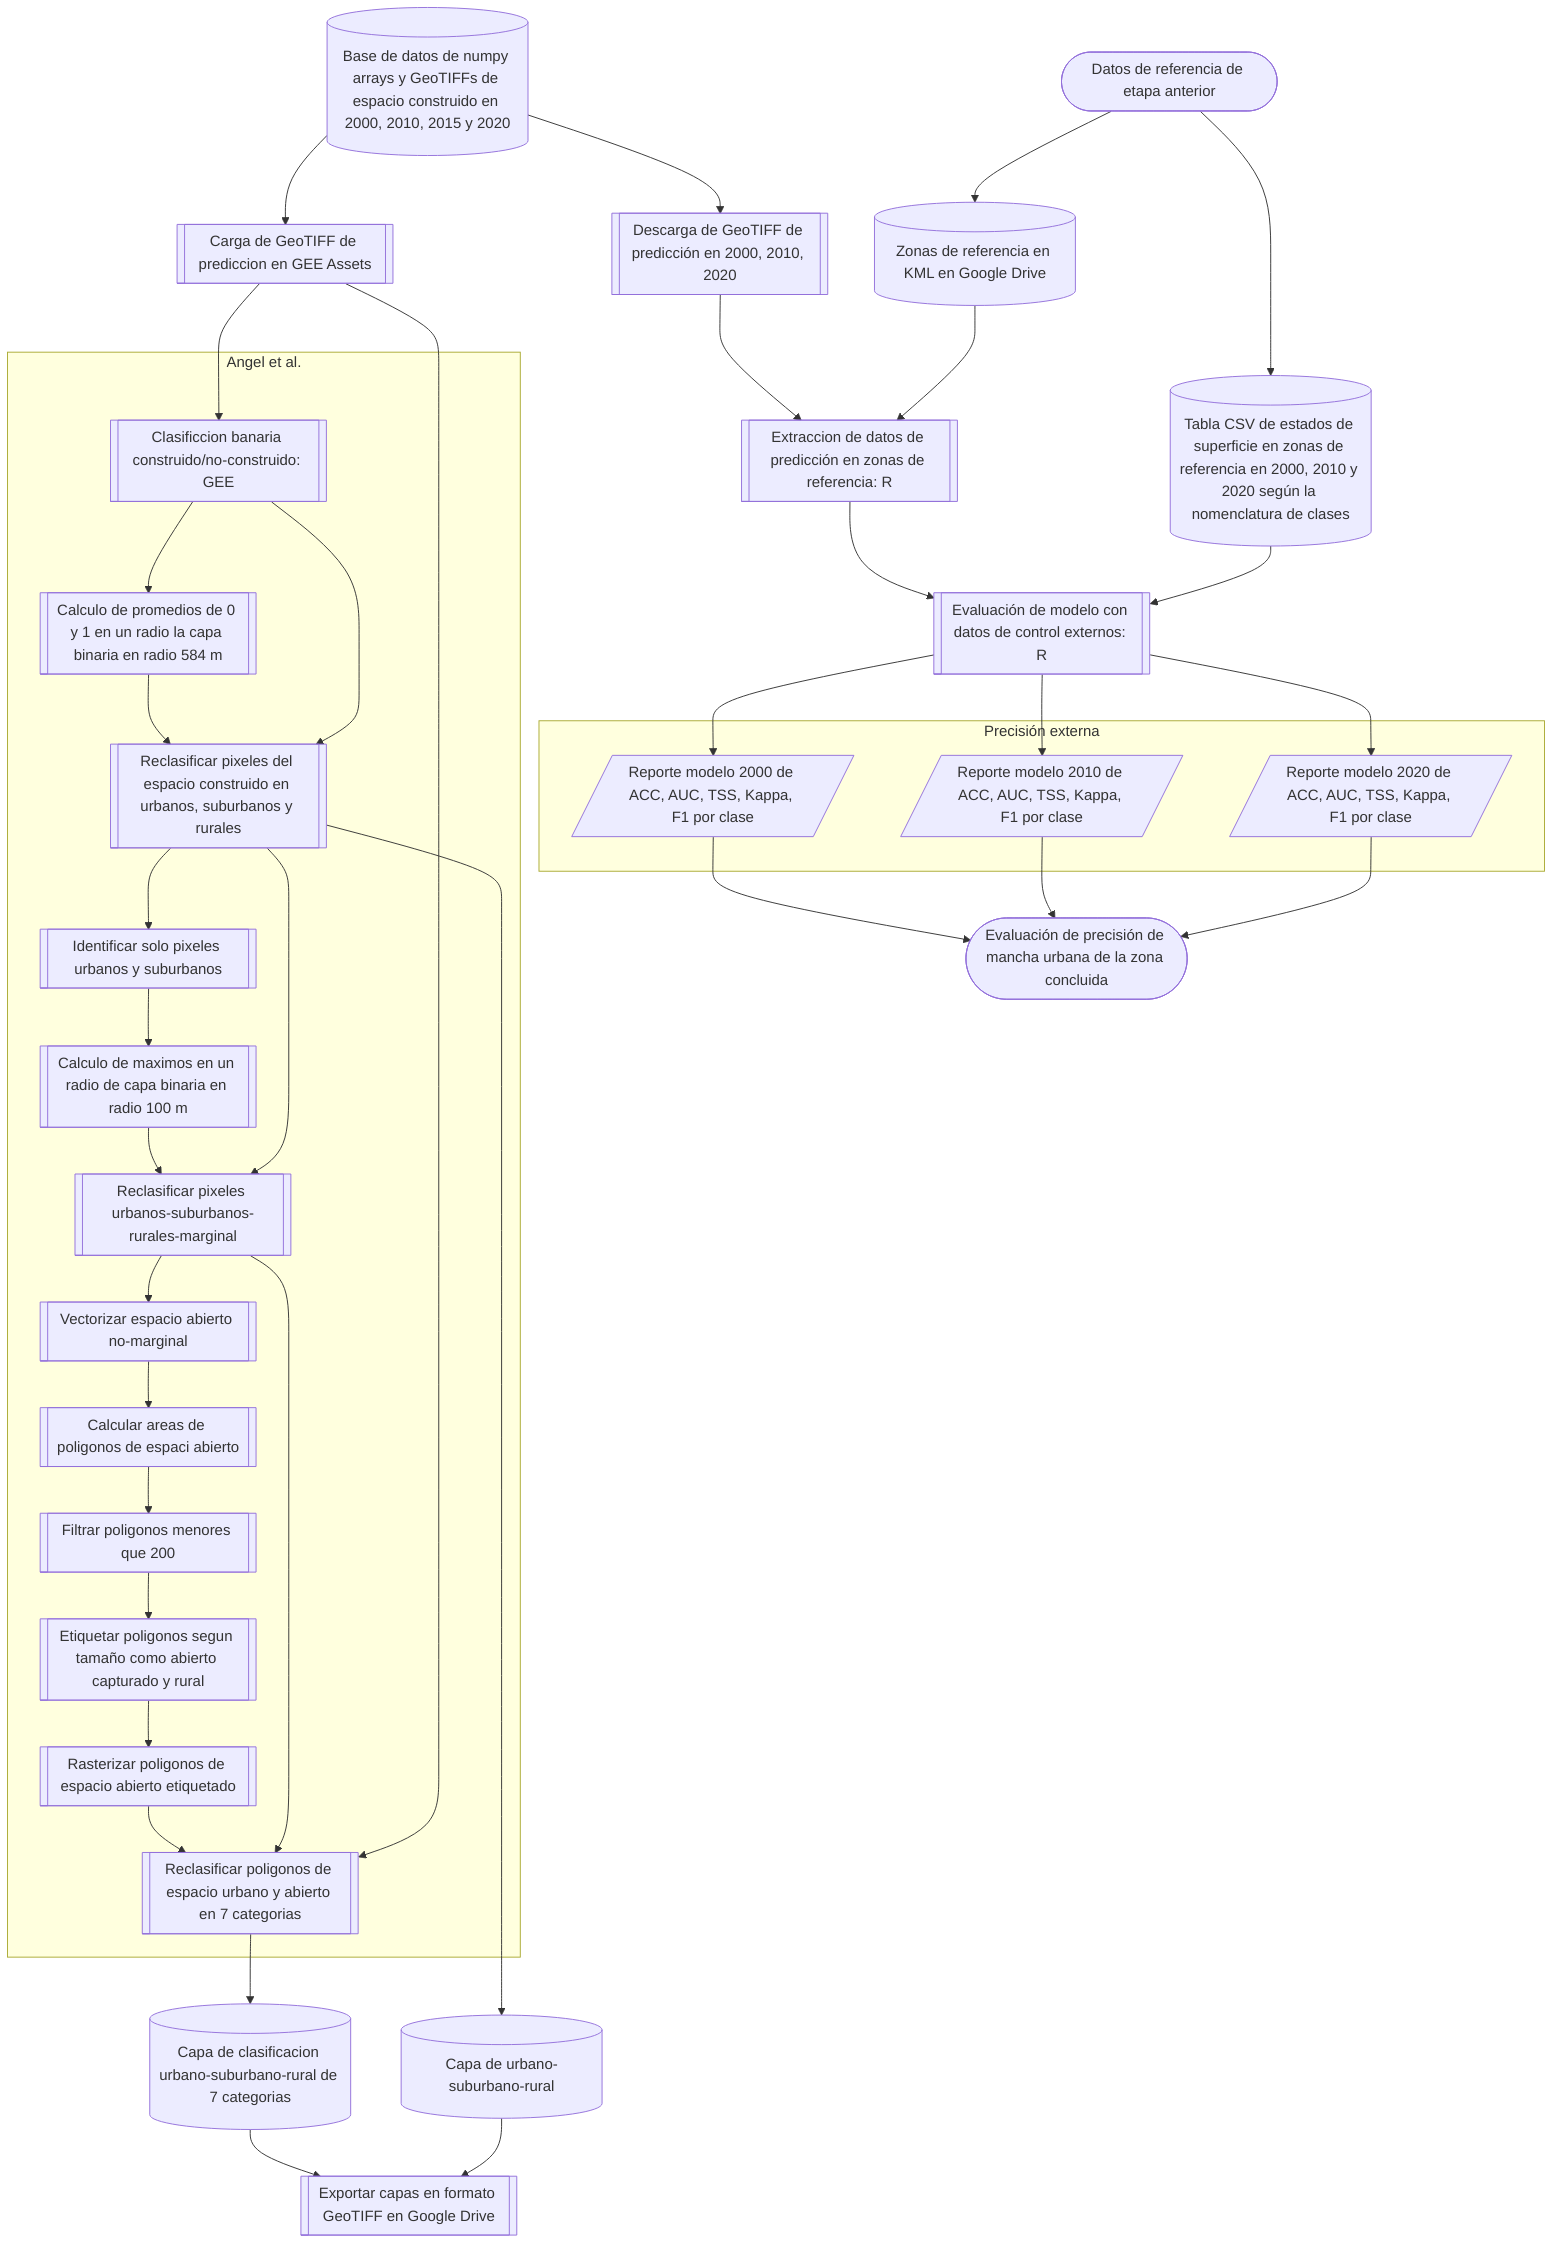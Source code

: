 flowchart TD
  subgraph s1["Precisión externa"]
    Z8A[/Reporte modelo 2020 de ACC, AUC, TSS, Kappa, F1 por clase/]
    Z8B[/Reporte modelo 2010 de ACC, AUC, TSS, Kappa, F1 por clase/]
    Z8C[/Reporte modelo 2000 de ACC, AUC, TSS, Kappa, F1 por clase/]
  end

  subgraph s2["Angel et al."]
    CLASS1[[Clasificcion banaria construido/no-construido: GEE]]
    CLASS2[[Calculo de promedios de 0 y 1 en un radio la capa binaria en radio 584 m]]
    CLASS3[[Reclasificar pixeles del espacio construido en urbanos, suburbanos y rurales]]
    CLASS4[[Identificar solo pixeles urbanos y suburbanos]]
    CLASS4A[[Calculo de maximos en un radio de capa binaria en radio 100 m]]
    CLASS5[[Reclasificar pixeles urbanos-suburbanos-rurales-marginal]]
    CLASS6[[Vectorizar espacio abierto no-marginal]]
    CLASS7[[Calcular areas de poligonos de espaci abierto]]
    CLASS8[[Filtrar poligonos menores que 200]]
    CLASS9[[Etiquetar poligonos segun tamaño como abierto capturado y rural]]
    CLASS10[[Rasterizar poligonos de espacio abierto etiquetado]]
    CLASS11[[Reclasificar poligonos de espacio urbano y abierto en 7 categorias]]
  end

  START2([Datos de referencia de etapa anterior])
  START2-->B6
  START2-->B8

  B6[(Zonas de referencia en KML en Google Drive)]
  B6-->Z6
  B8[(Tabla CSV de estados de superficie en zonas de referencia en 2000, 2010 y 2020 según la nomenclatura de clases)]
  B8-->Z7

  Z4[(Base de datos de numpy arrays y GeoTIFFs de espacio construido en 2000, 2010, 2015 y 2020)]-->Z5
  Z4-->Z5A
  Z5[[Descarga de GeoTIFF de predicción en 2000, 2010, 2020]]-->Z6
  Z5A[[Carga de GeoTIFF de prediccion en GEE Assets]]-->CLASS1
  Z5A-->CLASS11

  Z6[[Extraccion de datos de predicción en zonas de referencia: R]]-->Z7
  Z7[[Evaluación de modelo con datos de control externos: R]]-->Z8A
  Z7-->Z8B
  Z7-->Z8C
  Z8A-->END
  Z8B-->END
  Z8C-->END

  END([Evaluación de precisión de mancha urbana de la zona concluida])

  CLASS1-->CLASS2
  CLASS1-->CLASS3
  CLASS2-->CLASS3
  CLASS3-->CLASS4
  CLASS3-->R1
  CLASS3-->CLASS5
  R1[(Capa de urbano-suburbano-rural)]
  R1-->EXPORT
  CLASS4-->CLASS4A
  CLASS4A-->CLASS5
  CLASS5-->CLASS6
  CLASS5-->CLASS11
  CLASS6-->CLASS7
  CLASS7-->CLASS8
  CLASS8-->CLASS9
  CLASS9-->CLASS10
  CLASS10-->CLASS11
  CLASS11-->R2
  R2[(Capa de clasificacion urbano-suburbano-rural de 7 categorias)]
  R2-->EXPORT
  EXPORT[[Exportar capas en formato GeoTIFF en Google Drive]]
